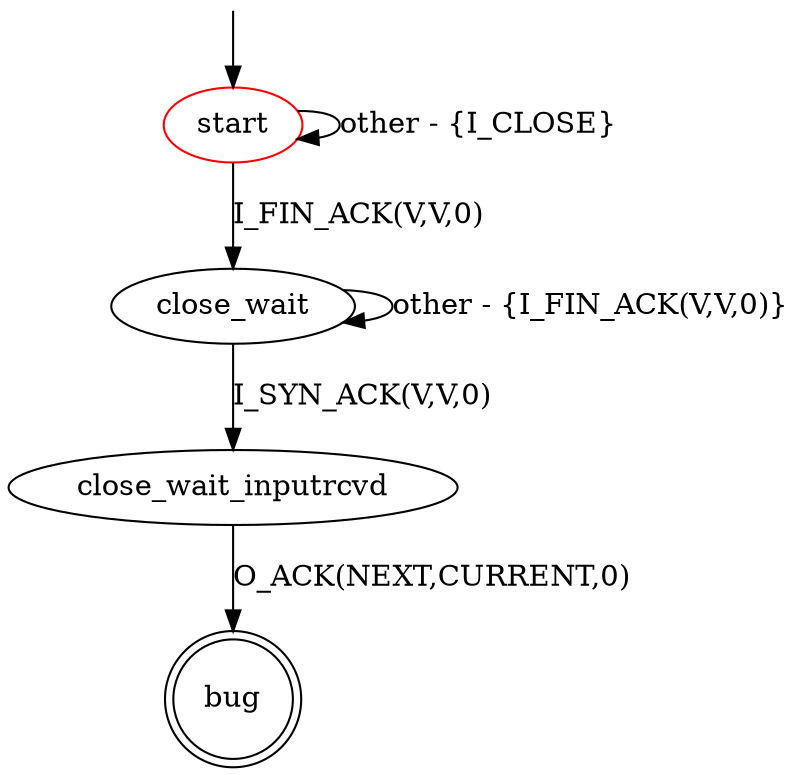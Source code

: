 digraph G {
label=""
start [color="red"]
bug [shape="doublecircle"]

start -> start [label="other - {I_CLOSE}"]
start -> close_wait [label="I_FIN_ACK(V,V,0)"]
close_wait -> close_wait [label="other - {I_FIN_ACK(V,V,0)}"]
close_wait -> close_wait_inputrcvd [label="I_SYN_ACK(V,V,0)"]
close_wait_inputrcvd -> bug [label="O_ACK(NEXT,CURRENT,0)"]

__start0 [label="" shape="none" width="0" height="0"];
__start0 -> start;
}

